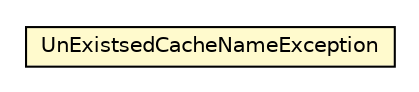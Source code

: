 #!/usr/local/bin/dot
#
# Class diagram 
# Generated by UMLGraph version R5_6_6-8-g8d7759 (http://www.umlgraph.org/)
#

digraph G {
	edge [fontname="Helvetica",fontsize=10,labelfontname="Helvetica",labelfontsize=10];
	node [fontname="Helvetica",fontsize=10,shape=plaintext];
	nodesep=0.25;
	ranksep=0.5;
	// org.dayatang.cache.ehcache.UnExistsedCacheNameException
	c81 [label=<<table title="org.dayatang.cache.ehcache.UnExistsedCacheNameException" border="0" cellborder="1" cellspacing="0" cellpadding="2" port="p" bgcolor="lemonChiffon" href="./UnExistsedCacheNameException.html">
		<tr><td><table border="0" cellspacing="0" cellpadding="1">
<tr><td align="center" balign="center"> UnExistsedCacheNameException </td></tr>
		</table></td></tr>
		</table>>, URL="./UnExistsedCacheNameException.html", fontname="Helvetica", fontcolor="black", fontsize=10.0];
}

